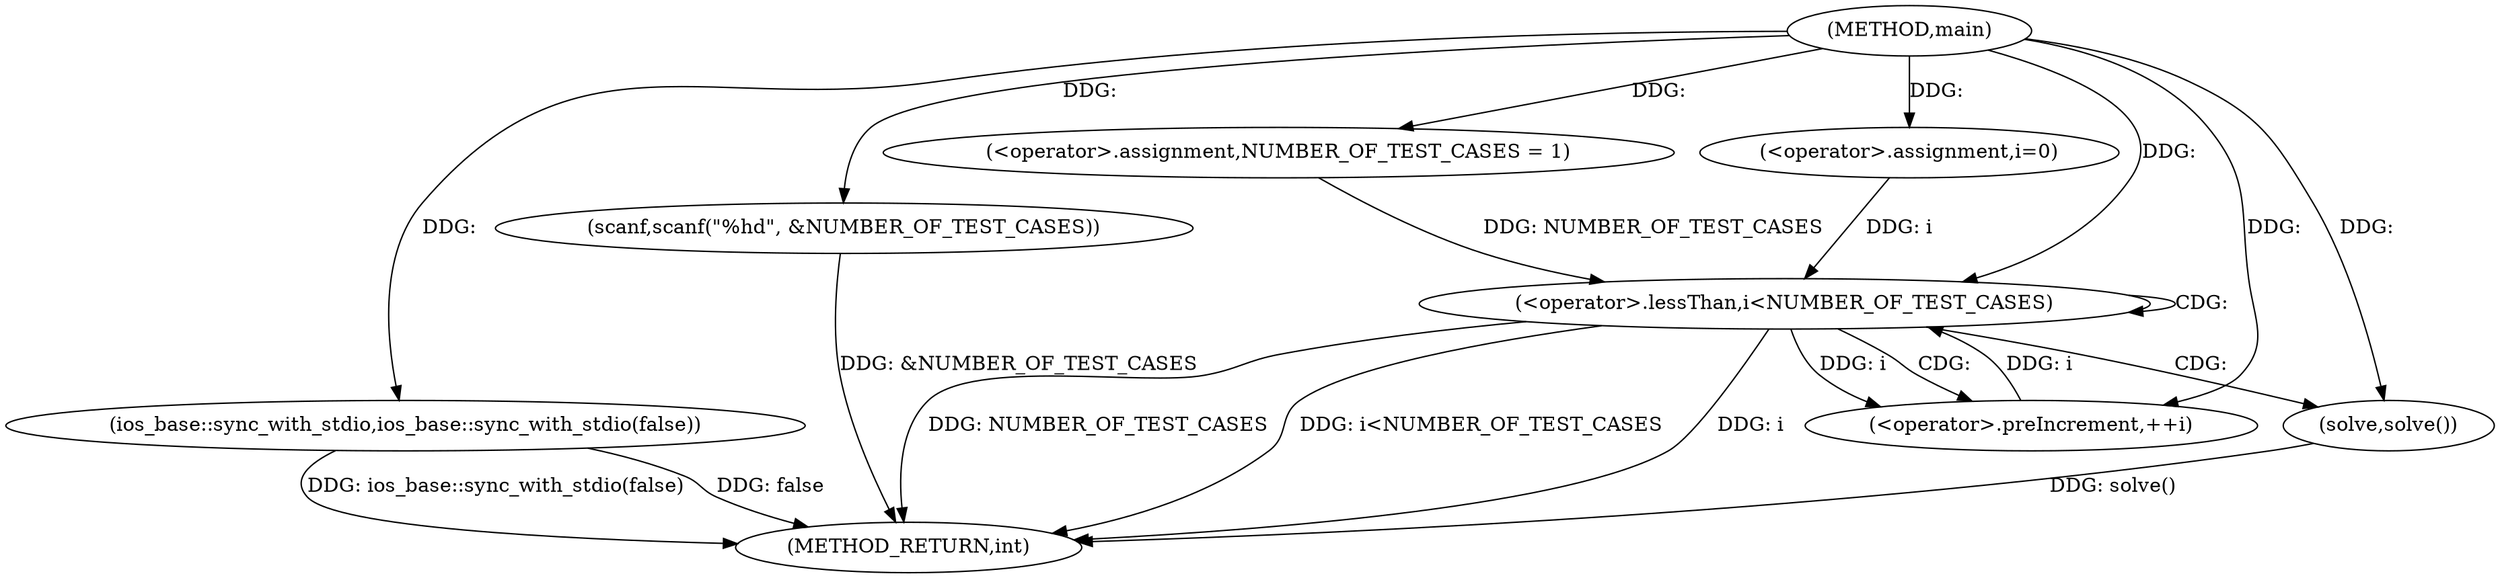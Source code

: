 digraph "main" {  
"1000219" [label = "(METHOD,main)" ]
"1000243" [label = "(METHOD_RETURN,int)" ]
"1000221" [label = "(ios_base::sync_with_stdio,ios_base::sync_with_stdio(false))" ]
"1000224" [label = "(<operator>.assignment,NUMBER_OF_TEST_CASES = 1)" ]
"1000227" [label = "(scanf,scanf(\"%hd\", &NUMBER_OF_TEST_CASES))" ]
"1000233" [label = "(<operator>.assignment,i=0)" ]
"1000236" [label = "(<operator>.lessThan,i<NUMBER_OF_TEST_CASES)" ]
"1000239" [label = "(<operator>.preIncrement,++i)" ]
"1000242" [label = "(solve,solve())" ]
  "1000221" -> "1000243"  [ label = "DDG: ios_base::sync_with_stdio(false)"] 
  "1000227" -> "1000243"  [ label = "DDG: &NUMBER_OF_TEST_CASES"] 
  "1000236" -> "1000243"  [ label = "DDG: i"] 
  "1000236" -> "1000243"  [ label = "DDG: NUMBER_OF_TEST_CASES"] 
  "1000236" -> "1000243"  [ label = "DDG: i<NUMBER_OF_TEST_CASES"] 
  "1000242" -> "1000243"  [ label = "DDG: solve()"] 
  "1000221" -> "1000243"  [ label = "DDG: false"] 
  "1000219" -> "1000224"  [ label = "DDG: "] 
  "1000219" -> "1000227"  [ label = "DDG: "] 
  "1000219" -> "1000221"  [ label = "DDG: "] 
  "1000219" -> "1000233"  [ label = "DDG: "] 
  "1000233" -> "1000236"  [ label = "DDG: i"] 
  "1000239" -> "1000236"  [ label = "DDG: i"] 
  "1000219" -> "1000236"  [ label = "DDG: "] 
  "1000224" -> "1000236"  [ label = "DDG: NUMBER_OF_TEST_CASES"] 
  "1000236" -> "1000239"  [ label = "DDG: i"] 
  "1000219" -> "1000239"  [ label = "DDG: "] 
  "1000219" -> "1000242"  [ label = "DDG: "] 
  "1000236" -> "1000242"  [ label = "CDG: "] 
  "1000236" -> "1000236"  [ label = "CDG: "] 
  "1000236" -> "1000239"  [ label = "CDG: "] 
}
